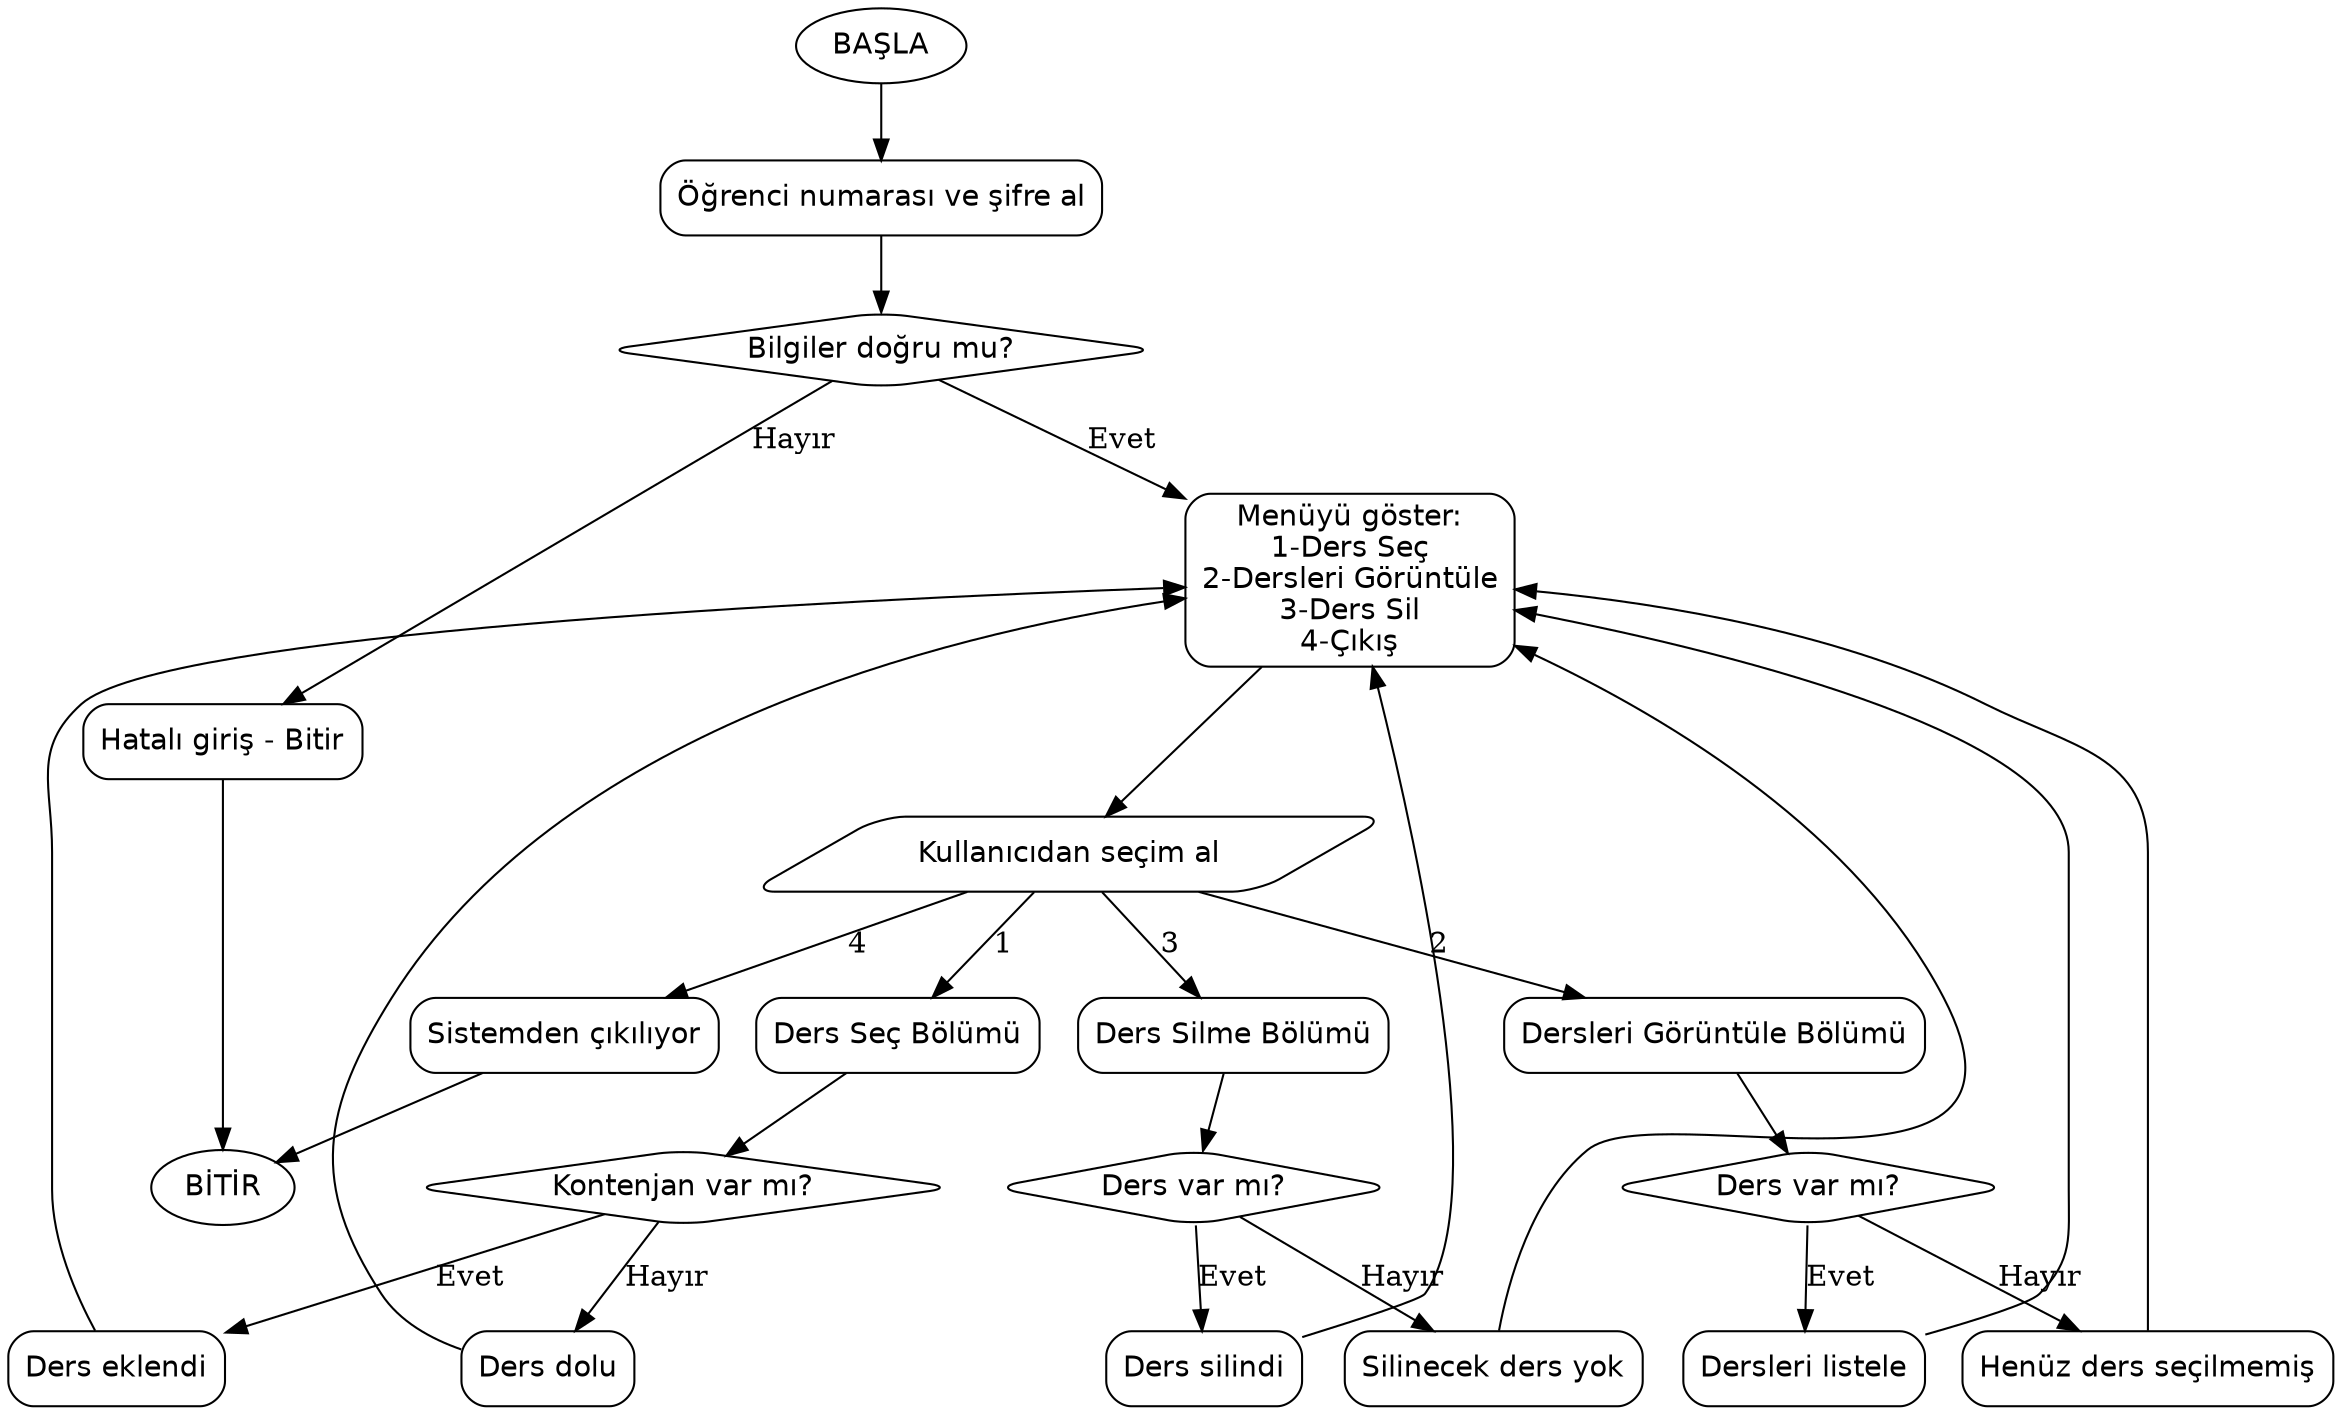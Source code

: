 digraph DersKayitSistemi {
    rankdir=TB;
    node [shape=box, style=rounded, fontname="Helvetica"];

    Basla [label="BAŞLA", shape=ellipse];
    Giris [label="Öğrenci numarası ve şifre al"];
    Kontrol [label="Bilgiler doğru mu?", shape=diamond];
    Hata [label="Hatalı giriş - Bitir"];
    Menu [label="Menüyü göster:\n1-Ders Seç\n2-Dersleri Görüntüle\n3-Ders Sil\n4-Çıkış"];
    Secim [label="Kullanıcıdan seçim al", shape=parallelogram];

    DersSec [label="Ders Seç Bölümü"];
    Kontenjan [label="Kontenjan var mı?", shape=diamond];
    Ekle [label="Ders eklendi"];
    Dolu [label="Ders dolu"];

    Goruntule [label="Dersleri Görüntüle Bölümü"];
    DersiVarMi [label="Ders var mı?", shape=diamond];
    Listele [label="Dersleri listele"];
    Yok [label="Henüz ders seçilmemiş"];

    Silme [label="Ders Silme Bölümü"];
    DersiVarMi2 [label="Ders var mı?", shape=diamond];
    Sil [label="Ders silindi"];
    SilYok [label="Silinecek ders yok"];

    Cikis [label="Sistemden çıkılıyor"];
    Bitir [label="BİTİR", shape=ellipse];

    // Bağlantılar
    Basla -> Giris -> Kontrol;
    Kontrol -> Menu [label="Evet"];
    Kontrol -> Hata [label="Hayır"];
    Hata -> Bitir;

    Menu -> Secim;

    Secim -> DersSec [label="1"];
    Secim -> Goruntule [label="2"];
    Secim -> Silme [label="3"];
    Secim -> Cikis [label="4"];

    DersSec -> Kontenjan;
    Kontenjan -> Ekle [label="Evet"];
    Kontenjan -> Dolu [label="Hayır"];
    Ekle -> Menu;
    Dolu -> Menu;

    Goruntule -> DersiVarMi;
    DersiVarMi -> Listele [label="Evet"];
    DersiVarMi -> Yok [label="Hayır"];
    Listele -> Menu;
    Yok -> Menu;

    Silme -> DersiVarMi2;
    DersiVarMi2 -> Sil [label="Evet"];
    DersiVarMi2 -> SilYok [label="Hayır"];
    Sil -> Menu;
    SilYok -> Menu;

    Cikis -> Bitir;
}
